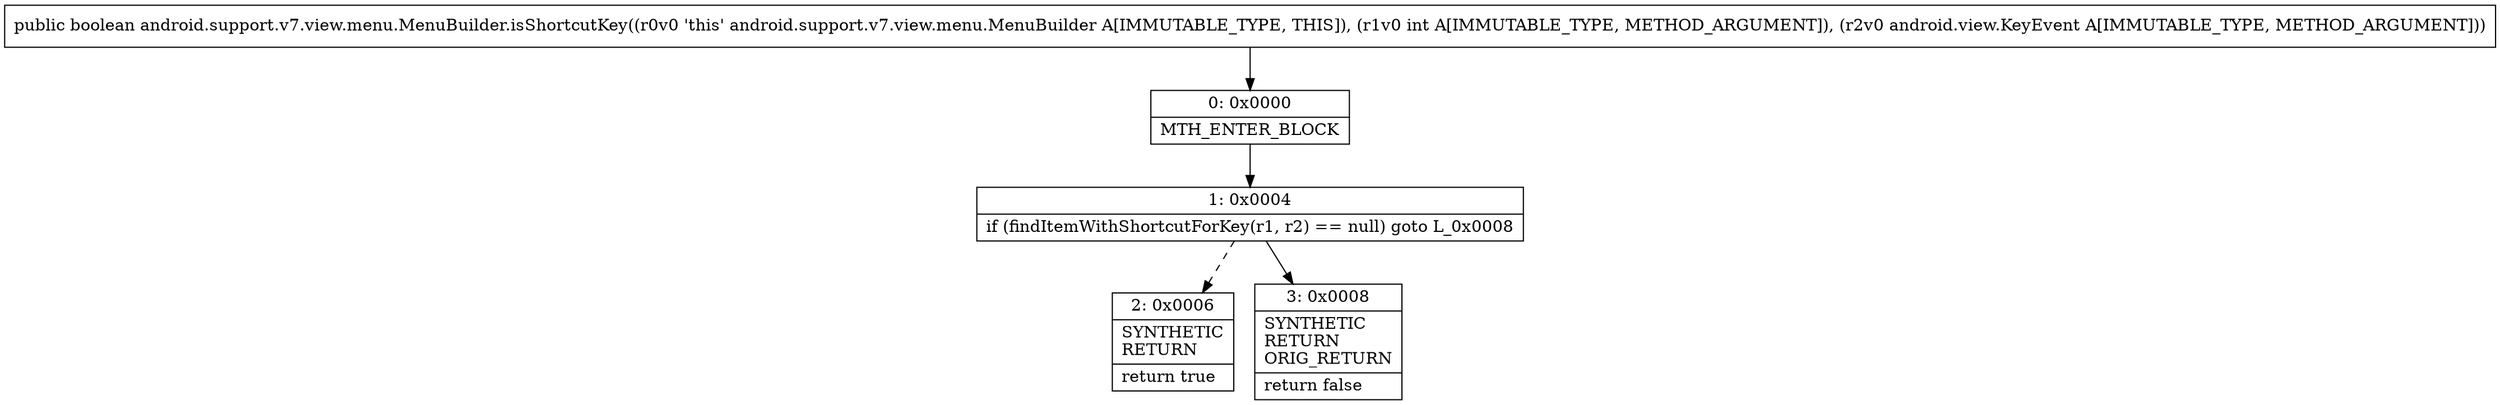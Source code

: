 digraph "CFG forandroid.support.v7.view.menu.MenuBuilder.isShortcutKey(ILandroid\/view\/KeyEvent;)Z" {
Node_0 [shape=record,label="{0\:\ 0x0000|MTH_ENTER_BLOCK\l}"];
Node_1 [shape=record,label="{1\:\ 0x0004|if (findItemWithShortcutForKey(r1, r2) == null) goto L_0x0008\l}"];
Node_2 [shape=record,label="{2\:\ 0x0006|SYNTHETIC\lRETURN\l|return true\l}"];
Node_3 [shape=record,label="{3\:\ 0x0008|SYNTHETIC\lRETURN\lORIG_RETURN\l|return false\l}"];
MethodNode[shape=record,label="{public boolean android.support.v7.view.menu.MenuBuilder.isShortcutKey((r0v0 'this' android.support.v7.view.menu.MenuBuilder A[IMMUTABLE_TYPE, THIS]), (r1v0 int A[IMMUTABLE_TYPE, METHOD_ARGUMENT]), (r2v0 android.view.KeyEvent A[IMMUTABLE_TYPE, METHOD_ARGUMENT])) }"];
MethodNode -> Node_0;
Node_0 -> Node_1;
Node_1 -> Node_2[style=dashed];
Node_1 -> Node_3;
}

